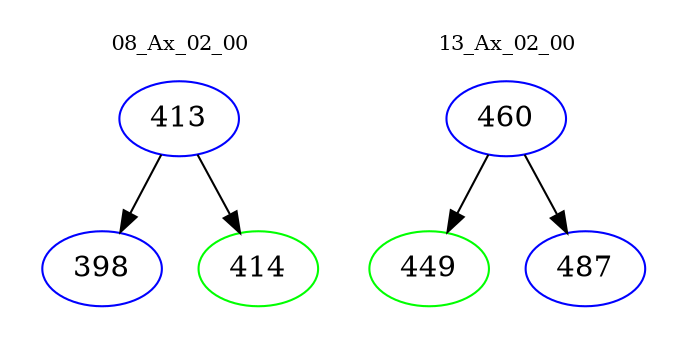 digraph{
subgraph cluster_0 {
color = white
label = "08_Ax_02_00";
fontsize=10;
T0_413 [label="413", color="blue"]
T0_413 -> T0_398 [color="black"]
T0_398 [label="398", color="blue"]
T0_413 -> T0_414 [color="black"]
T0_414 [label="414", color="green"]
}
subgraph cluster_1 {
color = white
label = "13_Ax_02_00";
fontsize=10;
T1_460 [label="460", color="blue"]
T1_460 -> T1_449 [color="black"]
T1_449 [label="449", color="green"]
T1_460 -> T1_487 [color="black"]
T1_487 [label="487", color="blue"]
}
}
